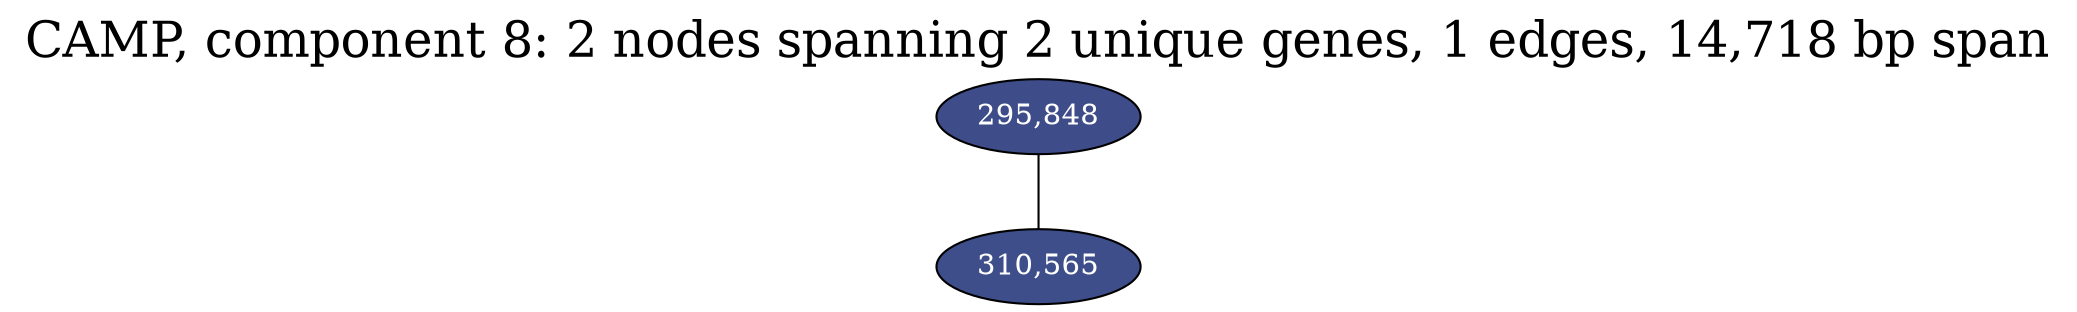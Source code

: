 graph CAMP_cc8 {
	overlap="prism50";
	outputorder="edgesfirst";
	node [style="filled"];
	label="CAMP, component 8: 2 nodes spanning 2 unique genes, 1 edges, 14,718 bp span";
	labelloc="t";
	fontsize=24;
	"295,848" [fillcolor="#3e4c8a", fontcolor="#ffffff"];
	"310,565" [fillcolor="#3d4e8a", fontcolor="#ffffff"];
	"295,848" -- "310,565";
}